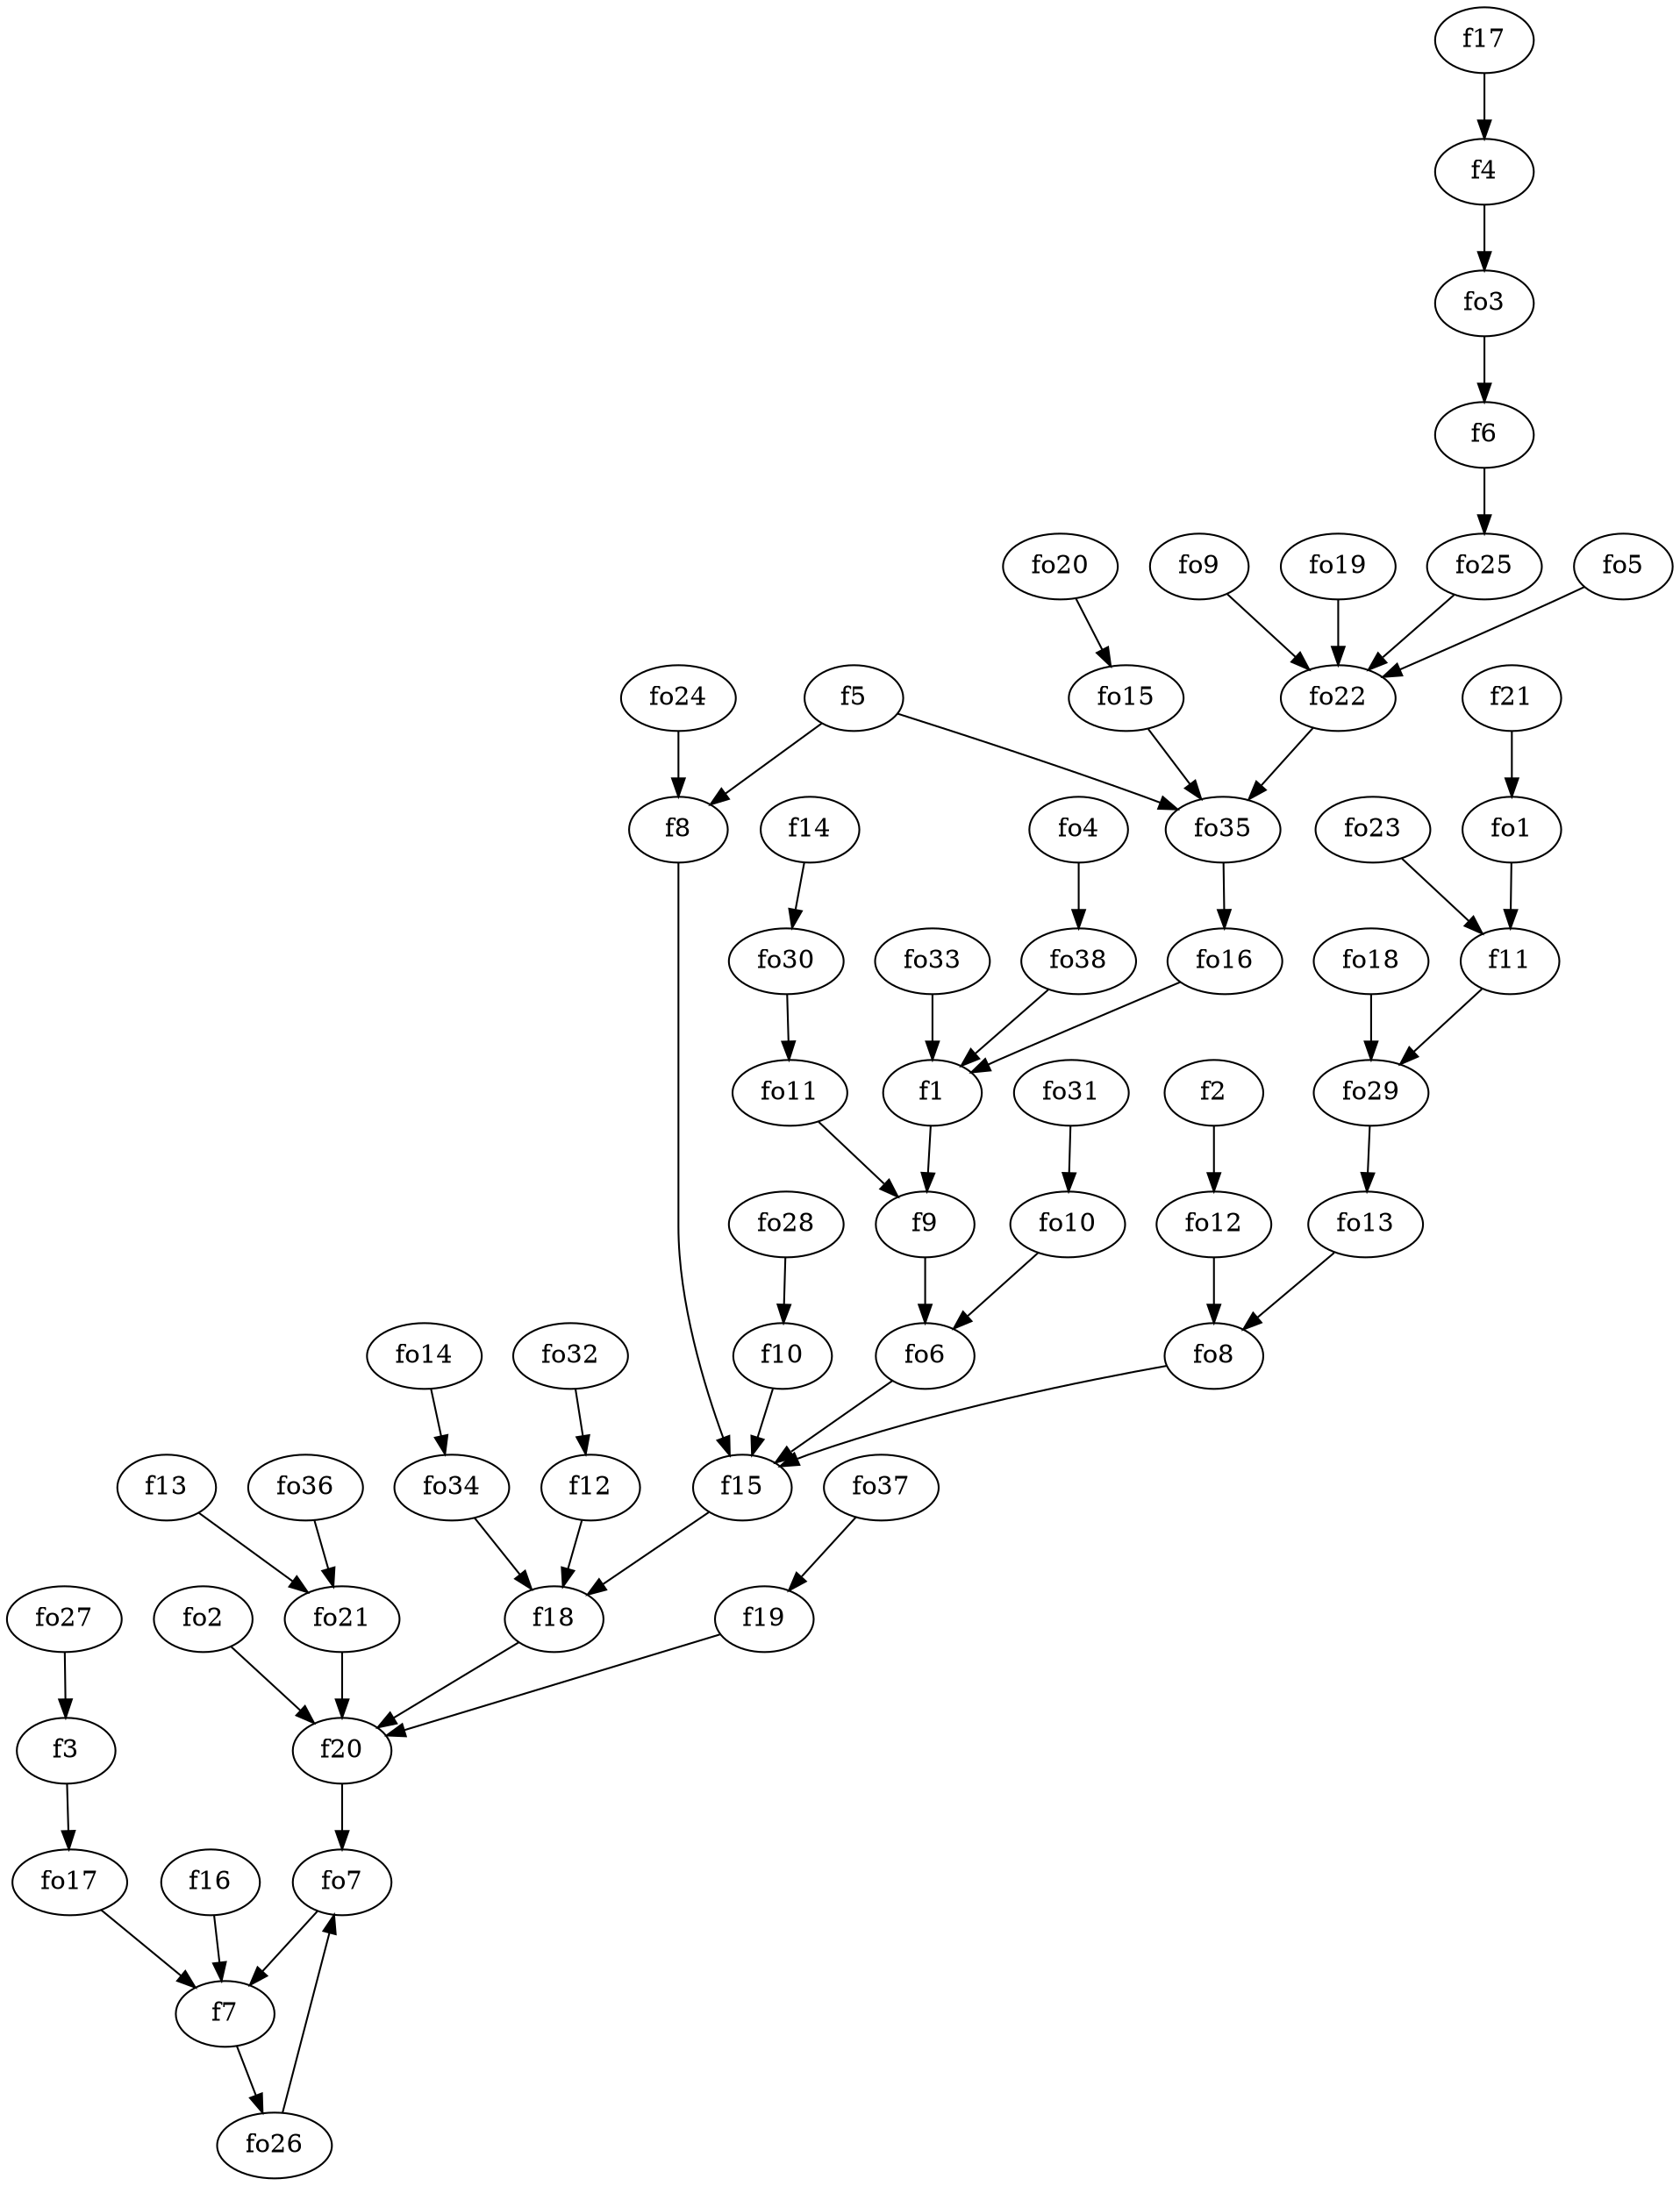 strict digraph  {
f1;
f2;
f3;
f4;
f5;
f6;
f7;
f8;
f9;
f10;
f11;
f12;
f13;
f14;
f15;
f16;
f17;
f18;
f19;
f20;
f21;
fo1;
fo2;
fo3;
fo4;
fo5;
fo6;
fo7;
fo8;
fo9;
fo10;
fo11;
fo12;
fo13;
fo14;
fo15;
fo16;
fo17;
fo18;
fo19;
fo20;
fo21;
fo22;
fo23;
fo24;
fo25;
fo26;
fo27;
fo28;
fo29;
fo30;
fo31;
fo32;
fo33;
fo34;
fo35;
fo36;
fo37;
fo38;
f1 -> f9  [weight=2];
f2 -> fo12  [weight=2];
f3 -> fo17  [weight=2];
f4 -> fo3  [weight=2];
f5 -> f8  [weight=2];
f5 -> fo35  [weight=2];
f6 -> fo25  [weight=2];
f7 -> fo26  [weight=2];
f8 -> f15  [weight=2];
f9 -> fo6  [weight=2];
f10 -> f15  [weight=2];
f11 -> fo29  [weight=2];
f12 -> f18  [weight=2];
f13 -> fo21  [weight=2];
f14 -> fo30  [weight=2];
f15 -> f18  [weight=2];
f16 -> f7  [weight=2];
f17 -> f4  [weight=2];
f18 -> f20  [weight=2];
f19 -> f20  [weight=2];
f20 -> fo7  [weight=2];
f21 -> fo1  [weight=2];
fo1 -> f11  [weight=2];
fo2 -> f20  [weight=2];
fo3 -> f6  [weight=2];
fo4 -> fo38  [weight=2];
fo5 -> fo22  [weight=2];
fo6 -> f15  [weight=2];
fo7 -> f7  [weight=2];
fo8 -> f15  [weight=2];
fo9 -> fo22  [weight=2];
fo10 -> fo6  [weight=2];
fo11 -> f9  [weight=2];
fo12 -> fo8  [weight=2];
fo13 -> fo8  [weight=2];
fo14 -> fo34  [weight=2];
fo15 -> fo35  [weight=2];
fo16 -> f1  [weight=2];
fo17 -> f7  [weight=2];
fo18 -> fo29  [weight=2];
fo19 -> fo22  [weight=2];
fo20 -> fo15  [weight=2];
fo21 -> f20  [weight=2];
fo22 -> fo35  [weight=2];
fo23 -> f11  [weight=2];
fo24 -> f8  [weight=2];
fo25 -> fo22  [weight=2];
fo26 -> fo7  [weight=2];
fo27 -> f3  [weight=2];
fo28 -> f10  [weight=2];
fo29 -> fo13  [weight=2];
fo30 -> fo11  [weight=2];
fo31 -> fo10  [weight=2];
fo32 -> f12  [weight=2];
fo33 -> f1  [weight=2];
fo34 -> f18  [weight=2];
fo35 -> fo16  [weight=2];
fo36 -> fo21  [weight=2];
fo37 -> f19  [weight=2];
fo38 -> f1  [weight=2];
}
